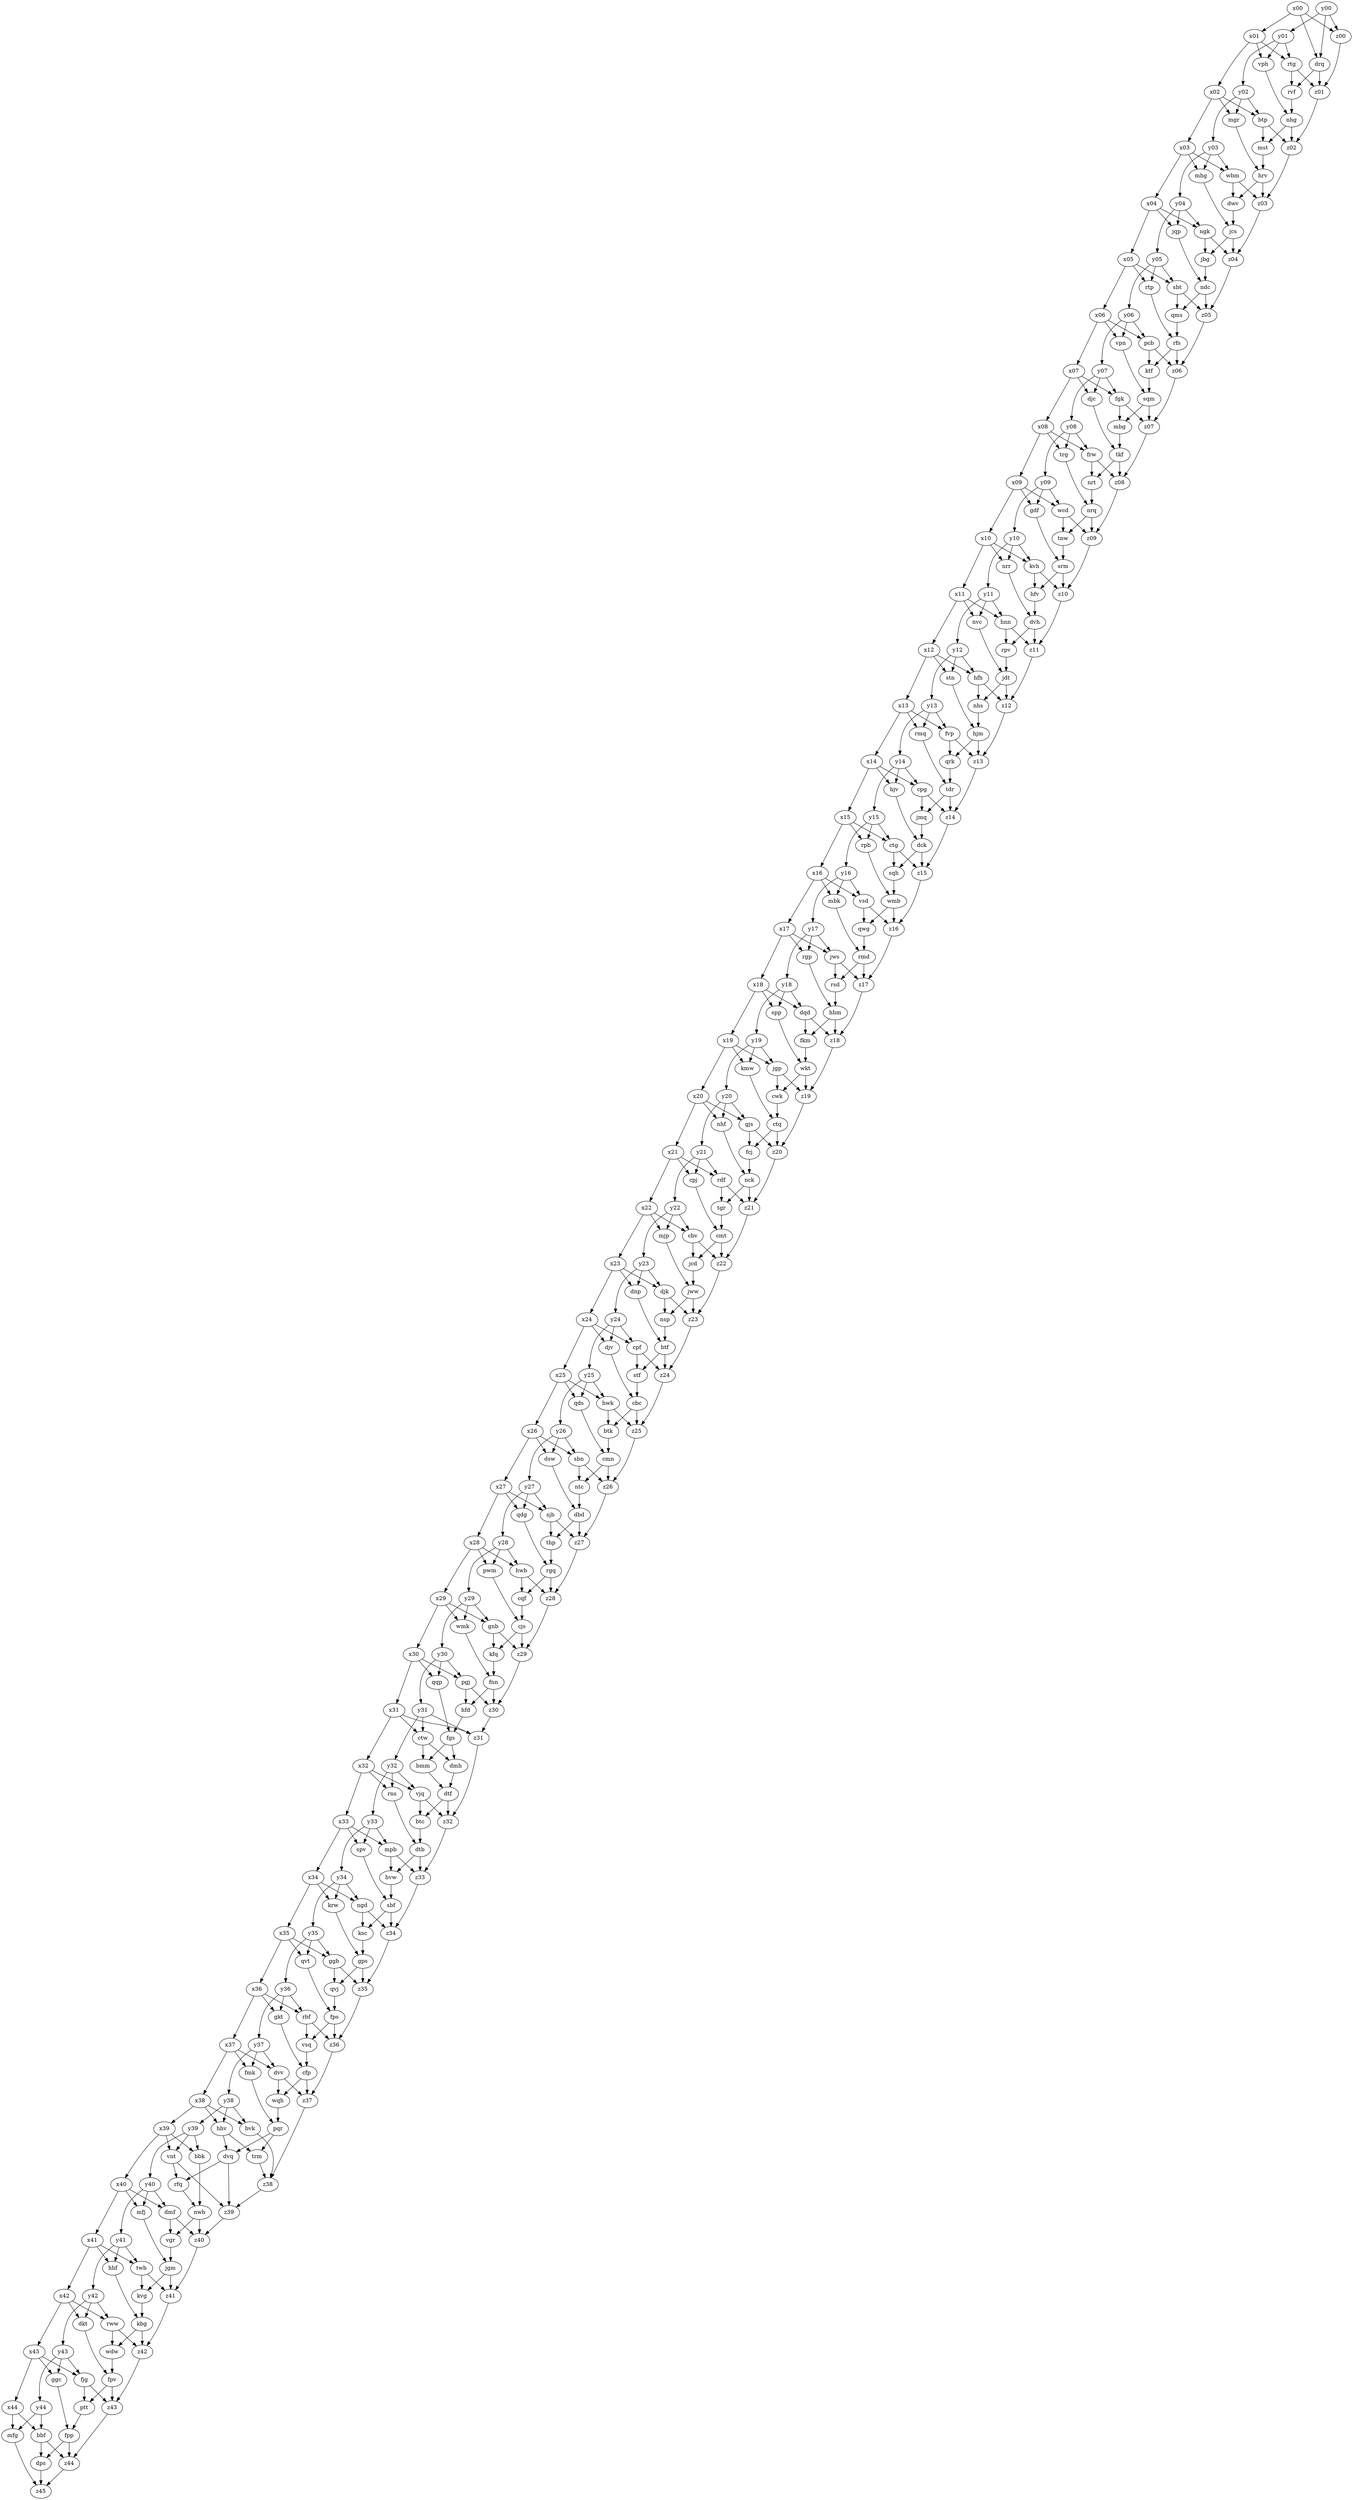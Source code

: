 digraph G {
	subgraph x {
		color=lightgrey style=filled
		x00 -> x01
		x01 -> x02
		x02 -> x03
		x03 -> x04
		x04 -> x05
		x05 -> x06
		x06 -> x07
		x07 -> x08
		x08 -> x09
		x09 -> x10
		x10 -> x11
		x11 -> x12
		x12 -> x13
		x13 -> x14
		x14 -> x15
		x15 -> x16
		x16 -> x17
		x17 -> x18
		x18 -> x19
		x19 -> x20
		x20 -> x21
		x21 -> x22
		x22 -> x23
		x23 -> x24
		x24 -> x25
		x25 -> x26
		x26 -> x27
		x27 -> x28
		x28 -> x29
		x29 -> x30
		x30 -> x31
		x31 -> x32
		x32 -> x33
		x33 -> x34
		x34 -> x35
		x35 -> x36
		x36 -> x37
		x37 -> x38
		x38 -> x39
		x39 -> x40
		x40 -> x41
		x41 -> x42
		x42 -> x43
		x43 -> x44
	}
	subgraph y {
		color=darkgrey style=filled
		y00 -> y01
		y01 -> y02
		y02 -> y03
		y03 -> y04
		y04 -> y05
		y05 -> y06
		y06 -> y07
		y07 -> y08
		y08 -> y09
		y09 -> y10
		y10 -> y11
		y11 -> y12
		y12 -> y13
		y13 -> y14
		y14 -> y15
		y15 -> y16
		y16 -> y17
		y17 -> y18
		y18 -> y19
		y19 -> y20
		y20 -> y21
		y21 -> y22
		y22 -> y23
		y23 -> y24
		y24 -> y25
		y25 -> y26
		y26 -> y27
		y27 -> y28
		y28 -> y29
		y29 -> y30
		y30 -> y31
		y31 -> y32
		y32 -> y33
		y33 -> y34
		y34 -> y35
		y35 -> y36
		y36 -> y37
		y37 -> y38
		y38 -> y39
		y39 -> y40
		y40 -> y41
		y41 -> y42
		y42 -> y43
		y43 -> y44
	}
	subgraph z {
		color=red style=filled
		z00 -> z01
		z01 -> z02
		z02 -> z03
		z03 -> z04
		z04 -> z05
		z05 -> z06
		z06 -> z07
		z07 -> z08
		z08 -> z09
		z09 -> z10
		z10 -> z11
		z11 -> z12
		z12 -> z13
		z13 -> z14
		z14 -> z15
		z15 -> z16
		z16 -> z17
		z17 -> z18
		z18 -> z19
		z19 -> z20
		z20 -> z21
		z21 -> z22
		z22 -> z23
		z23 -> z24
		z24 -> z25
		z25 -> z26
		z26 -> z27
		z27 -> z28
		z28 -> z29
		z29 -> z30
		z30 -> z31
		z31 -> z32
		z32 -> z33
		z33 -> z34
		z34 -> z35
		z35 -> z36
		z36 -> z37
		z37 -> z38
		z38 -> z39
		z39 -> z40
		z40 -> z41
		z41 -> z42
		z42 -> z43
		z43 -> z44
		z44 -> z45
	}
	subgraph AND {
		color=blue style=filled
		bbk
		bjv
		bmm
		btc
		btk
		bvk
		cpj
		cqf
		ctg
		cwk
		djc
		djv
		dkt
		dnp
		dps
		drq
		dsw
		dwv
		fcj
		fkm
		fmk
		gdf
		ggc
		gkt
		hfd
		hfv
		hhf
		hvw
		jbg
		jcd
		jmq
		jqp
		kfq
		kmw
		krw
		ksc
		ktf
		kvg
		mbg
		mbk
		mfg
		mfj
		mgr
		mhg
		mjp
		mst
		nhf
		nhs
		nrr
		nrt
		nsp
		ntc
		nvc
		ptt
		pwm
		qdg
		qds
		qms
		qqp
		qrk
		qvj
		qvt
		qwg
		rfq
		rgp
		rmq
		rns
		rsd
		rtp
		rvf
		spp
		spv
		sqh
		stf
		stn
		tgr
		thp
		tnw
		trg
		trm
		vgr
		vph
		vpn
		vsq
		wdw
		wmk
		wqh
		z11
		z31
	}
	subgraph OR {
		color=green style=filled
		btf
		cbc
		cfp
		cjs
		cmn
		cmt
		ctq
		dbd
		dck
		dtb
		dtf
		dvh
		fgs
		fnn
		fpp
		fps
		fpv
		gps
		hhm
		hjm
		hrv
		jcs
		jdt
		jgm
		jww
		kbg
		nck
		ndc
		nhg
		nrq
		nwb
		pqr
		rfs
		rgq
		rmd
		sbf
		sqm
		srm
		tdr
		tkf
		wkt
		wmb
		z38
		z45
	}
	subgraph XOR {
		color=yellow style=filled
		bbf
		btp
		cbv
		cpf
		cpg
		ctw
		djk
		dmf
		dmh
		dqd
		dvq
		dvv
		fgk
		fjg
		frw
		fvp
		ggb
		gjs
		gnb
		hfh
		hhv
		hnn
		hwb
		hwk
		jgp
		jws
		kvh
		mpb
		ngd
		ngk
		pcb
		pgj
		rbf
		rdf
		rpb
		rpv
		rtg
		rww
		sbn
		sbt
		sjb
		twb
		vjq
		vnt
		vsd
		wbm
		wcd
		z00
		z01
		z02
		z03
		z04
		z05
		z06
		z07
		z08
		z09
		z10
		z12
		z13
		z14
		z15
		z16
		z17
		z18
		z19
		z20
		z21
		z22
		z23
		z24
		z25
		z26
		z27
		z28
		z29
		z30
		z32
		z33
		z34
		z35
		z36
		z37
		z39
		z40
		z41
		z42
		z43
		z44
	}
	rdf -> z21
	nck -> z21
	y12 -> stn
	x12 -> stn
	twb -> z41
	jgm -> z41
	cpj -> cmt
	tgr -> cmt
	y17 -> jws
	x17 -> jws
	cpg -> z14
	tdr -> z14
	x42 -> dkt
	y42 -> dkt
	jmq -> dck
	bjv -> dck
	wkt -> cwk
	jgp -> cwk
	fmk -> pqr
	wqh -> pqr
	jws -> rsd
	rmd -> rsd
	y32 -> rns
	x32 -> rns
	twb -> kvg
	jgm -> kvg
	nrq -> z09
	wcd -> z09
	btc -> dtb
	rns -> dtb
	ctq -> z20
	gjs -> z20
	dqd -> z18
	hhm -> z18
	hfh -> nhs
	jdt -> nhs
	rsd -> hhm
	rgp -> hhm
	x19 -> kmw
	y19 -> kmw
	dck -> z15
	ctg -> z15
	pqr -> trm
	hhv -> trm
	y08 -> trg
	x08 -> trg
	x31 -> z31
	y31 -> z31
	x14 -> bjv
	y14 -> bjv
	y26 -> sbn
	x26 -> sbn
	pgj -> z30
	fnn -> z30
	hwb -> cqf
	rgq -> cqf
	ctq -> fcj
	gjs -> fcj
	thp -> rgq
	qdg -> rgq
	y03 -> mhg
	x03 -> mhg
	sbt -> z05
	ndc -> z05
	nrr -> dvh
	hfv -> dvh
	x07 -> djc
	y07 -> djc
	dtb -> hvw
	mpb -> hvw
	pwm -> cjs
	cqf -> cjs
	dkt -> fpv
	wdw -> fpv
	x24 -> djv
	y24 -> djv
	vsq -> cfp
	gkt -> cfp
	x17 -> rgp
	y17 -> rgp
	rvf -> nhg
	vph -> nhg
	x44 -> bbf
	y44 -> bbf
	cjs -> z29
	gnb -> z29
	y30 -> pgj
	x30 -> pgj
	y27 -> sjb
	x27 -> sjb
	fpp -> dps
	bbf -> dps
	ggc -> fpp
	ptt -> fpp
	x18 -> dqd
	y18 -> dqd
	y19 -> jgp
	x19 -> jgp
	wkt -> z19
	jgp -> z19
	jcs -> z04
	ngk -> z04
	y21 -> rdf
	x21 -> rdf
	spp -> wkt
	fkm -> wkt
	x16 -> vsd
	y16 -> vsd
	y14 -> cpg
	x14 -> cpg
	mbk -> rmd
	qwg -> rmd
	y10 -> nrr
	x10 -> nrr
	x05 -> sbt
	y05 -> sbt
	y13 -> fvp
	x13 -> fvp
	gdf -> srm
	tnw -> srm
	x09 -> gdf
	y09 -> gdf
	nvc -> jdt
	rpv -> jdt
	kmw -> ctq
	cwk -> ctq
	vsd -> qwg
	wmb -> qwg
	x44 -> mfg
	y44 -> mfg
	y27 -> qdg
	x27 -> qdg
	jbg -> ndc
	jqp -> ndc
	x04 -> ngk
	y04 -> ngk
	hfh -> z12
	jdt -> z12
	ctg -> sqh
	dck -> sqh
	jww -> z23
	djk -> z23
	dtf -> z32
	vjq -> z32
	ngd -> ksc
	sbf -> ksc
	mfg -> z45
	dps -> z45
	x01 -> rtg
	y01 -> rtg
	tdr -> jmq
	cpg -> jmq
	y28 -> pwm
	x28 -> pwm
	y41 -> hhf
	x41 -> hhf
	qqp -> fgs
	hfd -> fgs
	wmb -> z16
	vsd -> z16
	pgj -> hfd
	fnn -> hfd
	dmf -> z40
	nwb -> z40
	rfs -> ktf
	pcb -> ktf
	y05 -> rtp
	x05 -> rtp
	vjq -> btc
	dtf -> btc
	fvp -> qrk
	hjm -> qrk
	mpb -> z33
	dtb -> z33
	y12 -> hfh
	x12 -> hfh
	cmt -> jcd
	cbv -> jcd
	tkf -> nrt
	frw -> nrt
	wcd -> tnw
	nrq -> tnw
	hwk -> btk
	cbc -> btk
	hhv -> dvq
	pqr -> dvq
	rfq -> nwb
	bbk -> nwb
	nhf -> nck
	fcj -> nck
	rww -> z42
	kbg -> z42
	x11 -> hnn
	y11 -> hnn
	fgs -> dmh
	ctw -> dmh
	y36 -> rbf
	x36 -> rbf
	y01 -> vph
	x01 -> vph
	fjg -> z43
	fpv -> z43
	x06 -> pcb
	y06 -> pcb
	x33 -> spv
	y33 -> spv
	y00 -> z00
	x00 -> z00
	x23 -> djk
	y23 -> djk
	x22 -> mjp
	y22 -> mjp
	wbm -> dwv
	hrv -> dwv
	hwb -> z28
	rgq -> z28
	x03 -> wbm
	y03 -> wbm
	x00 -> drq
	y00 -> drq
	x23 -> dnp
	y23 -> dnp
	wmk -> fnn
	kfq -> fnn
	x33 -> mpb
	y33 -> mpb
	y43 -> fjg
	x43 -> fjg
	y02 -> btp
	x02 -> btp
	hnn -> rpv
	dvh -> rpv
	cpf -> z24
	btf -> z24
	y42 -> rww
	x42 -> rww
	gps -> qvj
	ggb -> qvj
	sbn -> ntc
	cmn -> ntc
	x36 -> gkt
	y36 -> gkt
	y39 -> vnt
	x39 -> vnt
	dnp -> btf
	nsp -> btf
	rtp -> rfs
	qms -> rfs
	y29 -> wmk
	x29 -> wmk
	x24 -> cpf
	y24 -> cpf
	rtg -> rvf
	drq -> rvf
	sjb -> thp
	dbd -> thp
	bbf -> z44
	fpp -> z44
	x32 -> vjq
	y32 -> vjq
	vnt -> rfq
	dvq -> rfq
	btf -> stf
	cpf -> stf
	hjm -> z13
	fvp -> z13
	rmd -> z17
	jws -> z17
	rfs -> z06
	pcb -> z06
	fgs -> bmm
	ctw -> bmm
	vnt -> z39
	dvq -> z39
	dvv -> wqh
	cfp -> wqh
	mfj -> jgm
	vgr -> jgm
	y25 -> qds
	x25 -> qds
	qds -> cmn
	btk -> cmn
	kvh -> hfv
	srm -> hfv
	y09 -> wcd
	x09 -> wcd
	y10 -> kvh
	x10 -> kvh
	dwv -> jcs
	mhg -> jcs
	y16 -> mbk
	x16 -> mbk
	y43 -> ggc
	x43 -> ggc
	x34 -> krw
	y34 -> krw
	x29 -> gnb
	y29 -> gnb
	y02 -> mgr
	x02 -> mgr
	fgk -> mbg
	sqm -> mbg
	y40 -> dmf
	x40 -> dmf
	y08 -> frw
	x08 -> frw
	dvh -> z11
	hnn -> z11
	y35 -> qvt
	x35 -> qvt
	qvj -> fps
	qvt -> fps
	x30 -> qqp
	y30 -> qqp
	nwb -> vgr
	dmf -> vgr
	x31 -> ctw
	y31 -> ctw
	kvg -> kbg
	hhf -> kbg
	sbf -> z34
	ngd -> z34
	mjp -> jww
	jcd -> jww
	srm -> z10
	kvh -> z10
	y15 -> ctg
	x15 -> ctg
	y34 -> ngd
	x34 -> ngd
	bvk -> z38
	trm -> z38
	dmh -> dtf
	bmm -> dtf
	x20 -> gjs
	y20 -> gjs
	y26 -> dsw
	x26 -> dsw
	y04 -> jqp
	x04 -> jqp
	cjs -> kfq
	gnb -> kfq
	rtg -> z01
	drq -> z01
	ngk -> jbg
	jcs -> jbg
	ktf -> sqm
	vpn -> sqm
	nhs -> hjm
	stn -> hjm
	y37 -> fmk
	x37 -> fmk
	y13 -> rmq
	x13 -> rmq
	dsw -> dbd
	ntc -> dbd
	hwk -> z25
	cbc -> z25
	fgk -> z07
	sqm -> z07
	y28 -> hwb
	x28 -> hwb
	x11 -> nvc
	y11 -> nvc
	mst -> hrv
	mgr -> hrv
	wbm -> z03
	hrv -> z03
	gps -> z35
	ggb -> z35
	mbg -> tkf
	djc -> tkf
	y20 -> nhf
	x20 -> nhf
	rdf -> tgr
	nck -> tgr
	fps -> z36
	rbf -> z36
	x15 -> rpb
	y15 -> rpb
	sqh -> wmb
	rpb -> wmb
	spv -> sbf
	hvw -> sbf
	y18 -> spp
	x18 -> spp
	rww -> wdw
	kbg -> wdw
	fpv -> ptt
	fjg -> ptt
	x40 -> mfj
	y40 -> mfj
	y07 -> fgk
	x07 -> fgk
	y06 -> vpn
	x06 -> vpn
	x22 -> cbv
	y22 -> cbv
	stf -> cbc
	djv -> cbc
	x38 -> hhv
	y38 -> hhv
	hhm -> fkm
	dqd -> fkm
	frw -> z08
	tkf -> z08
	x37 -> dvv
	y37 -> dvv
	qrk -> tdr
	rmq -> tdr
	x35 -> ggb
	y35 -> ggb
	sbt -> qms
	ndc -> qms
	x21 -> cpj
	y21 -> cpj
	cbv -> z22
	cmt -> z22
	nrt -> nrq
	trg -> nrq
	btp -> mst
	nhg -> mst
	ksc -> gps
	krw -> gps
	x25 -> hwk
	y25 -> hwk
	fps -> vsq
	rbf -> vsq
	x39 -> bbk
	y39 -> bbk
	btp -> z02
	nhg -> z02
	x41 -> twb
	y41 -> twb
	sjb -> z27
	dbd -> z27
	sbn -> z26
	cmn -> z26
	cfp -> z37
	dvv -> z37
	djk -> nsp
	jww -> nsp
	x38 -> bvk
	y38 -> bvk
}
